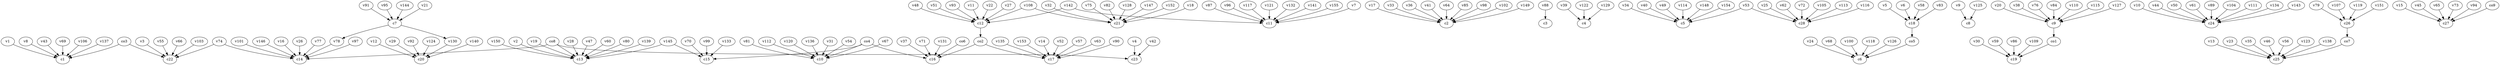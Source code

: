 strict digraph  {
c1;
c2;
c3;
c4;
c5;
c6;
c7;
c8;
c9;
c10;
c11;
c12;
c13;
c14;
c15;
c16;
c17;
c18;
c19;
c20;
c21;
c22;
c23;
c24;
c25;
c26;
c27;
c28;
v1;
v2;
v3;
v4;
v5;
v6;
v7;
v8;
v9;
v10;
v11;
v12;
v13;
v14;
v15;
v16;
v17;
v18;
v19;
v20;
v21;
v22;
v23;
v24;
v25;
v26;
v27;
v28;
v29;
v30;
v31;
v32;
v33;
v34;
v35;
v36;
v37;
v38;
v39;
v40;
v41;
v42;
v43;
v44;
v45;
v46;
v47;
v48;
v49;
v50;
v51;
v52;
v53;
v54;
v55;
v56;
v57;
v58;
v59;
v60;
v61;
v62;
v63;
v64;
v65;
v66;
v67;
v68;
v69;
v70;
v71;
v72;
v73;
v74;
v75;
v76;
v77;
v78;
v79;
v80;
v81;
v82;
v83;
v84;
v85;
v86;
v87;
v88;
v89;
v90;
v91;
v92;
v93;
v94;
v95;
v96;
v97;
v98;
v99;
v100;
v101;
v102;
v103;
v104;
v105;
v106;
v107;
v108;
v109;
v110;
v111;
v112;
v113;
v114;
v115;
v116;
v117;
v118;
v119;
v120;
v121;
v122;
v123;
v124;
v125;
v126;
v127;
v128;
v129;
v130;
v131;
v132;
v133;
v134;
v135;
v136;
v137;
v138;
v139;
v140;
v141;
v142;
v143;
v144;
v145;
v146;
v147;
v148;
v149;
v150;
v151;
v152;
v153;
v154;
v155;
co1;
co2;
co3;
co4;
co5;
co6;
co7;
co8;
co9;
c7 -> v78  [weight=1];
c7 -> v130  [weight=1];
c9 -> co1  [weight=1];
c12 -> co2  [weight=1];
c18 -> co5  [weight=1];
c26 -> co7  [weight=1];
v1 -> c1  [weight=1];
v2 -> c13  [weight=1];
v3 -> c22  [weight=1];
v4 -> c23  [weight=1];
v5 -> c18  [weight=1];
v6 -> c18  [weight=1];
v7 -> c11  [weight=1];
v8 -> c1  [weight=1];
v9 -> c8  [weight=1];
v10 -> c24  [weight=1];
v11 -> c12  [weight=1];
v12 -> c20  [weight=1];
v13 -> c25  [weight=1];
v14 -> c17  [weight=1];
v15 -> c27  [weight=1];
v16 -> c14  [weight=1];
v17 -> c2  [weight=1];
v18 -> c21  [weight=1];
v19 -> c13  [weight=1];
v20 -> c9  [weight=1];
v21 -> c7  [weight=1];
v22 -> c12  [weight=1];
v23 -> c25  [weight=1];
v24 -> c6  [weight=1];
v25 -> c28  [weight=1];
v26 -> c14  [weight=1];
v27 -> c12  [weight=1];
v28 -> c13  [weight=1];
v29 -> c20  [weight=1];
v30 -> c19  [weight=1];
v31 -> c10  [weight=1];
v32 -> c21  [weight=1];
v33 -> c2  [weight=1];
v34 -> c5  [weight=1];
v35 -> c25  [weight=1];
v36 -> c2  [weight=1];
v37 -> c16  [weight=1];
v38 -> c9  [weight=1];
v39 -> c4  [weight=1];
v40 -> c5  [weight=1];
v41 -> c2  [weight=1];
v42 -> c23  [weight=1];
v43 -> c1  [weight=1];
v44 -> c24  [weight=1];
v45 -> c27  [weight=1];
v46 -> c25  [weight=1];
v47 -> c13  [weight=1];
v48 -> c12  [weight=1];
v49 -> c5  [weight=1];
v50 -> c24  [weight=1];
v51 -> c12  [weight=1];
v52 -> c17  [weight=1];
v53 -> c28  [weight=1];
v53 -> c5  [weight=1];
v54 -> c10  [weight=1];
v55 -> c22  [weight=1];
v56 -> c25  [weight=1];
v57 -> c17  [weight=1];
v58 -> c18  [weight=1];
v59 -> c19  [weight=1];
v60 -> c13  [weight=1];
v61 -> c24  [weight=1];
v62 -> c28  [weight=1];
v63 -> c17  [weight=1];
v64 -> c2  [weight=1];
v65 -> c27  [weight=1];
v66 -> c22  [weight=1];
v67 -> c10  [weight=1];
v68 -> c6  [weight=1];
v69 -> c1  [weight=1];
v70 -> c15  [weight=1];
v71 -> c16  [weight=1];
v72 -> c28  [weight=1];
v73 -> c27  [weight=1];
v74 -> c22  [weight=1];
v74 -> c14  [weight=1];
v75 -> c21  [weight=1];
v76 -> c9  [weight=1];
v77 -> c14  [weight=1];
v78 -> c14  [weight=1];
v79 -> c26  [weight=1];
v80 -> c13  [weight=1];
v81 -> c10  [weight=1];
v82 -> c21  [weight=1];
v83 -> c18  [weight=1];
v84 -> c9  [weight=1];
v85 -> c2  [weight=1];
v86 -> c19  [weight=1];
v87 -> c11  [weight=1];
v88 -> c3  [weight=1];
v89 -> c24  [weight=1];
v90 -> c17  [weight=1];
v91 -> c7  [weight=1];
v92 -> c20  [weight=1];
v93 -> c12  [weight=1];
v94 -> c27  [weight=1];
v95 -> c7  [weight=1];
v96 -> c11  [weight=1];
v97 -> c14  [weight=1];
v98 -> c2  [weight=1];
v99 -> c15  [weight=1];
v100 -> c6  [weight=1];
v101 -> c14  [weight=1];
v102 -> c2  [weight=1];
v103 -> c22  [weight=1];
v104 -> c24  [weight=1];
v105 -> c28  [weight=1];
v106 -> c1  [weight=1];
v107 -> c26  [weight=1];
v108 -> c21  [weight=1];
v108 -> c12  [weight=1];
v109 -> c19  [weight=1];
v110 -> c9  [weight=1];
v111 -> c24  [weight=1];
v112 -> c10  [weight=1];
v113 -> c28  [weight=1];
v114 -> c5  [weight=1];
v115 -> c9  [weight=1];
v116 -> c28  [weight=1];
v117 -> c11  [weight=1];
v118 -> c6  [weight=1];
v119 -> c26  [weight=1];
v120 -> c10  [weight=1];
v121 -> c11  [weight=1];
v122 -> c4  [weight=1];
v123 -> c25  [weight=1];
v124 -> c20  [weight=1];
v125 -> c8  [weight=1];
v126 -> c6  [weight=1];
v127 -> c9  [weight=1];
v128 -> c21  [weight=1];
v129 -> c4  [weight=1];
v130 -> c20  [weight=1];
v131 -> c16  [weight=1];
v132 -> c11  [weight=1];
v133 -> c15  [weight=1];
v134 -> c24  [weight=1];
v135 -> c17  [weight=1];
v136 -> c10  [weight=1];
v137 -> c1  [weight=1];
v138 -> c25  [weight=1];
v139 -> c13  [weight=1];
v140 -> c20  [weight=1];
v141 -> c11  [weight=1];
v142 -> c11  [weight=1];
v142 -> c12  [weight=1];
v143 -> c24  [weight=1];
v144 -> c7  [weight=1];
v145 -> c13  [weight=1];
v145 -> c15  [weight=1];
v146 -> c14  [weight=1];
v147 -> c21  [weight=1];
v148 -> c5  [weight=1];
v149 -> c2  [weight=1];
v150 -> c13  [weight=1];
v151 -> c26  [weight=1];
v152 -> c21  [weight=1];
v153 -> c17  [weight=1];
v154 -> c5  [weight=1];
v155 -> c11  [weight=1];
co1 -> c19  [weight=1];
co2 -> c16  [weight=1];
co2 -> c17  [weight=1];
co3 -> c22  [weight=1];
co3 -> c1  [weight=1];
co4 -> c16  [weight=1];
co4 -> c10  [weight=1];
co4 -> c15  [weight=1];
co5 -> c6  [weight=1];
co6 -> c16  [weight=1];
co7 -> c25  [weight=1];
co8 -> c13  [weight=1];
co8 -> c23  [weight=1];
co8 -> c14  [weight=1];
co9 -> c27  [weight=1];
}
